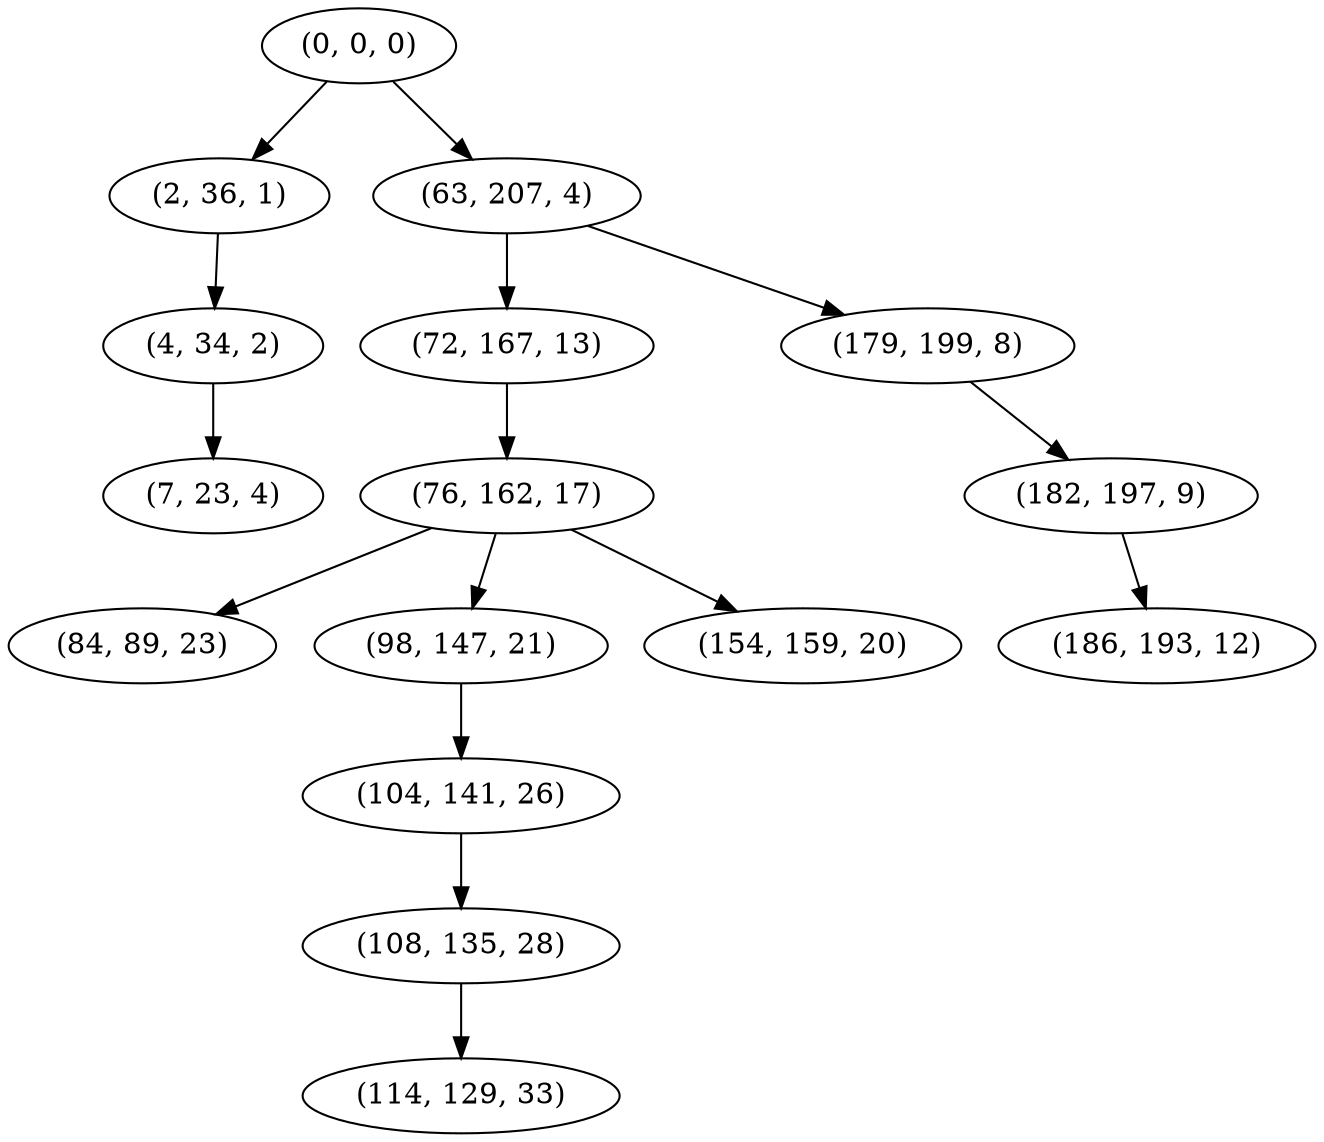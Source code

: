 digraph tree {
    "(0, 0, 0)";
    "(2, 36, 1)";
    "(4, 34, 2)";
    "(7, 23, 4)";
    "(63, 207, 4)";
    "(72, 167, 13)";
    "(76, 162, 17)";
    "(84, 89, 23)";
    "(98, 147, 21)";
    "(104, 141, 26)";
    "(108, 135, 28)";
    "(114, 129, 33)";
    "(154, 159, 20)";
    "(179, 199, 8)";
    "(182, 197, 9)";
    "(186, 193, 12)";
    "(0, 0, 0)" -> "(2, 36, 1)";
    "(0, 0, 0)" -> "(63, 207, 4)";
    "(2, 36, 1)" -> "(4, 34, 2)";
    "(4, 34, 2)" -> "(7, 23, 4)";
    "(63, 207, 4)" -> "(72, 167, 13)";
    "(63, 207, 4)" -> "(179, 199, 8)";
    "(72, 167, 13)" -> "(76, 162, 17)";
    "(76, 162, 17)" -> "(84, 89, 23)";
    "(76, 162, 17)" -> "(98, 147, 21)";
    "(76, 162, 17)" -> "(154, 159, 20)";
    "(98, 147, 21)" -> "(104, 141, 26)";
    "(104, 141, 26)" -> "(108, 135, 28)";
    "(108, 135, 28)" -> "(114, 129, 33)";
    "(179, 199, 8)" -> "(182, 197, 9)";
    "(182, 197, 9)" -> "(186, 193, 12)";
}
